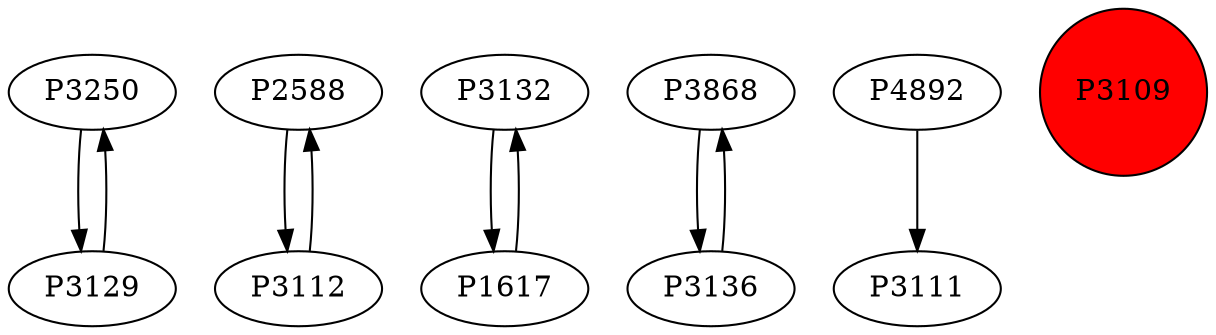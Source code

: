 digraph {
	P3250 -> P3129
	P2588 -> P3112
	P3132 -> P1617
	P3129 -> P3250
	P3868 -> P3136
	P4892 -> P3111
	P3112 -> P2588
	P1617 -> P3132
	P3136 -> P3868
	P3109 [shape=circle]
	P3109 [style=filled]
	P3109 [fillcolor=red]
}